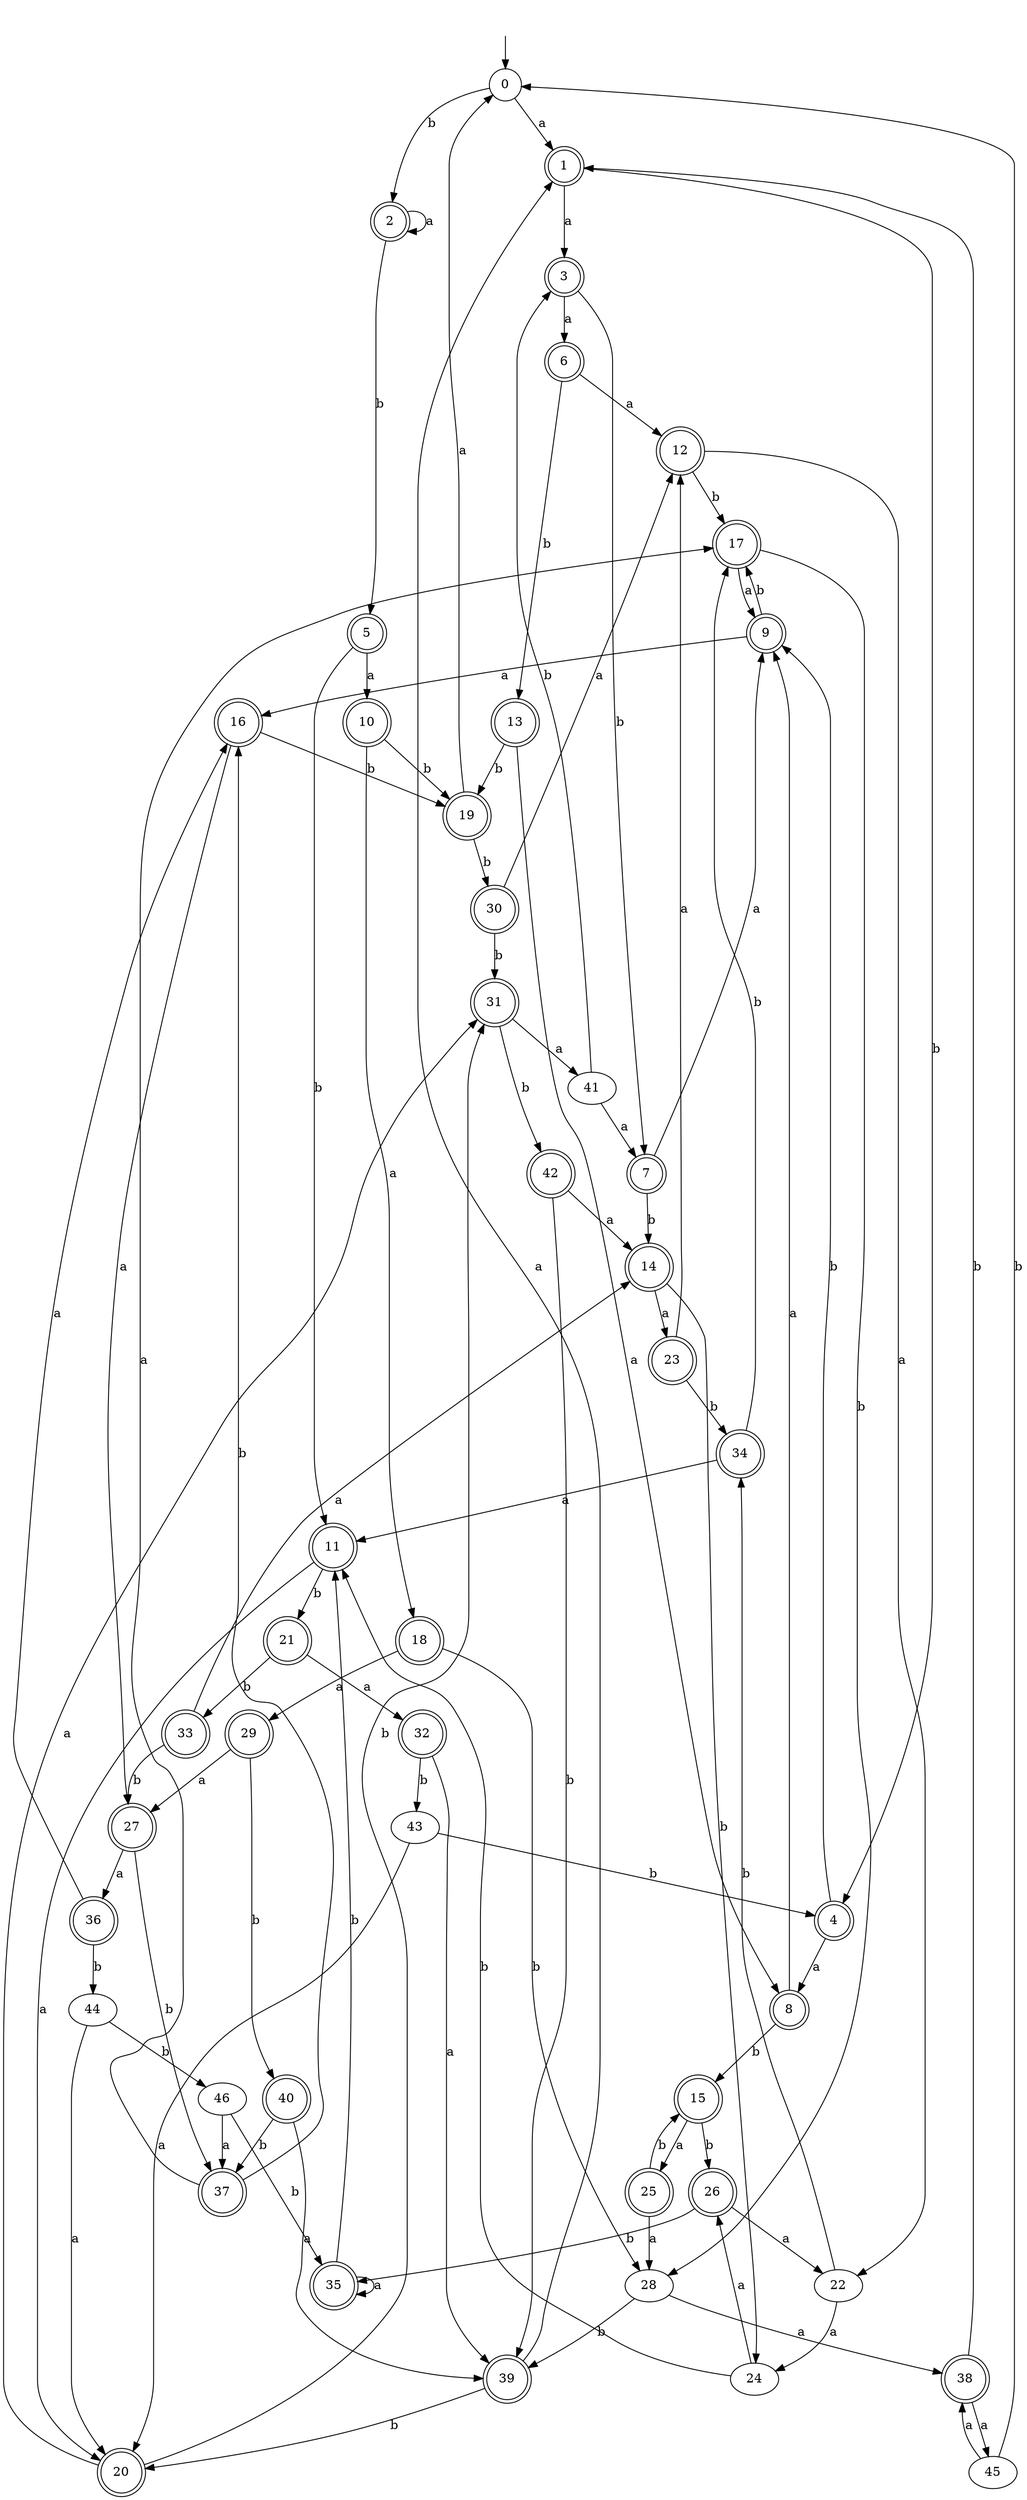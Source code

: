 digraph RandomDFA {
  __start0 [label="", shape=none];
  __start0 -> 0 [label=""];
  0 [shape=circle]
  0 -> 1 [label="a"]
  0 -> 2 [label="b"]
  1 [shape=doublecircle]
  1 -> 3 [label="a"]
  1 -> 4 [label="b"]
  2 [shape=doublecircle]
  2 -> 2 [label="a"]
  2 -> 5 [label="b"]
  3 [shape=doublecircle]
  3 -> 6 [label="a"]
  3 -> 7 [label="b"]
  4 [shape=doublecircle]
  4 -> 8 [label="a"]
  4 -> 9 [label="b"]
  5 [shape=doublecircle]
  5 -> 10 [label="a"]
  5 -> 11 [label="b"]
  6 [shape=doublecircle]
  6 -> 12 [label="a"]
  6 -> 13 [label="b"]
  7 [shape=doublecircle]
  7 -> 9 [label="a"]
  7 -> 14 [label="b"]
  8 [shape=doublecircle]
  8 -> 9 [label="a"]
  8 -> 15 [label="b"]
  9 [shape=doublecircle]
  9 -> 16 [label="a"]
  9 -> 17 [label="b"]
  10 [shape=doublecircle]
  10 -> 18 [label="a"]
  10 -> 19 [label="b"]
  11 [shape=doublecircle]
  11 -> 20 [label="a"]
  11 -> 21 [label="b"]
  12 [shape=doublecircle]
  12 -> 22 [label="a"]
  12 -> 17 [label="b"]
  13 [shape=doublecircle]
  13 -> 8 [label="a"]
  13 -> 19 [label="b"]
  14 [shape=doublecircle]
  14 -> 23 [label="a"]
  14 -> 24 [label="b"]
  15 [shape=doublecircle]
  15 -> 25 [label="a"]
  15 -> 26 [label="b"]
  16 [shape=doublecircle]
  16 -> 27 [label="a"]
  16 -> 19 [label="b"]
  17 [shape=doublecircle]
  17 -> 9 [label="a"]
  17 -> 28 [label="b"]
  18 [shape=doublecircle]
  18 -> 29 [label="a"]
  18 -> 28 [label="b"]
  19 [shape=doublecircle]
  19 -> 0 [label="a"]
  19 -> 30 [label="b"]
  20 [shape=doublecircle]
  20 -> 31 [label="a"]
  20 -> 31 [label="b"]
  21 [shape=doublecircle]
  21 -> 32 [label="a"]
  21 -> 33 [label="b"]
  22
  22 -> 24 [label="a"]
  22 -> 34 [label="b"]
  23 [shape=doublecircle]
  23 -> 12 [label="a"]
  23 -> 34 [label="b"]
  24
  24 -> 26 [label="a"]
  24 -> 11 [label="b"]
  25 [shape=doublecircle]
  25 -> 28 [label="a"]
  25 -> 15 [label="b"]
  26 [shape=doublecircle]
  26 -> 22 [label="a"]
  26 -> 35 [label="b"]
  27 [shape=doublecircle]
  27 -> 36 [label="a"]
  27 -> 37 [label="b"]
  28
  28 -> 38 [label="a"]
  28 -> 39 [label="b"]
  29 [shape=doublecircle]
  29 -> 27 [label="a"]
  29 -> 40 [label="b"]
  30 [shape=doublecircle]
  30 -> 12 [label="a"]
  30 -> 31 [label="b"]
  31 [shape=doublecircle]
  31 -> 41 [label="a"]
  31 -> 42 [label="b"]
  32 [shape=doublecircle]
  32 -> 39 [label="a"]
  32 -> 43 [label="b"]
  33 [shape=doublecircle]
  33 -> 14 [label="a"]
  33 -> 27 [label="b"]
  34 [shape=doublecircle]
  34 -> 11 [label="a"]
  34 -> 17 [label="b"]
  35 [shape=doublecircle]
  35 -> 35 [label="a"]
  35 -> 11 [label="b"]
  36 [shape=doublecircle]
  36 -> 16 [label="a"]
  36 -> 44 [label="b"]
  37 [shape=doublecircle]
  37 -> 17 [label="a"]
  37 -> 16 [label="b"]
  38 [shape=doublecircle]
  38 -> 45 [label="a"]
  38 -> 1 [label="b"]
  39 [shape=doublecircle]
  39 -> 1 [label="a"]
  39 -> 20 [label="b"]
  40 [shape=doublecircle]
  40 -> 39 [label="a"]
  40 -> 37 [label="b"]
  41
  41 -> 7 [label="a"]
  41 -> 3 [label="b"]
  42 [shape=doublecircle]
  42 -> 14 [label="a"]
  42 -> 39 [label="b"]
  43
  43 -> 20 [label="a"]
  43 -> 4 [label="b"]
  44
  44 -> 20 [label="a"]
  44 -> 46 [label="b"]
  45
  45 -> 38 [label="a"]
  45 -> 0 [label="b"]
  46
  46 -> 37 [label="a"]
  46 -> 35 [label="b"]
}
